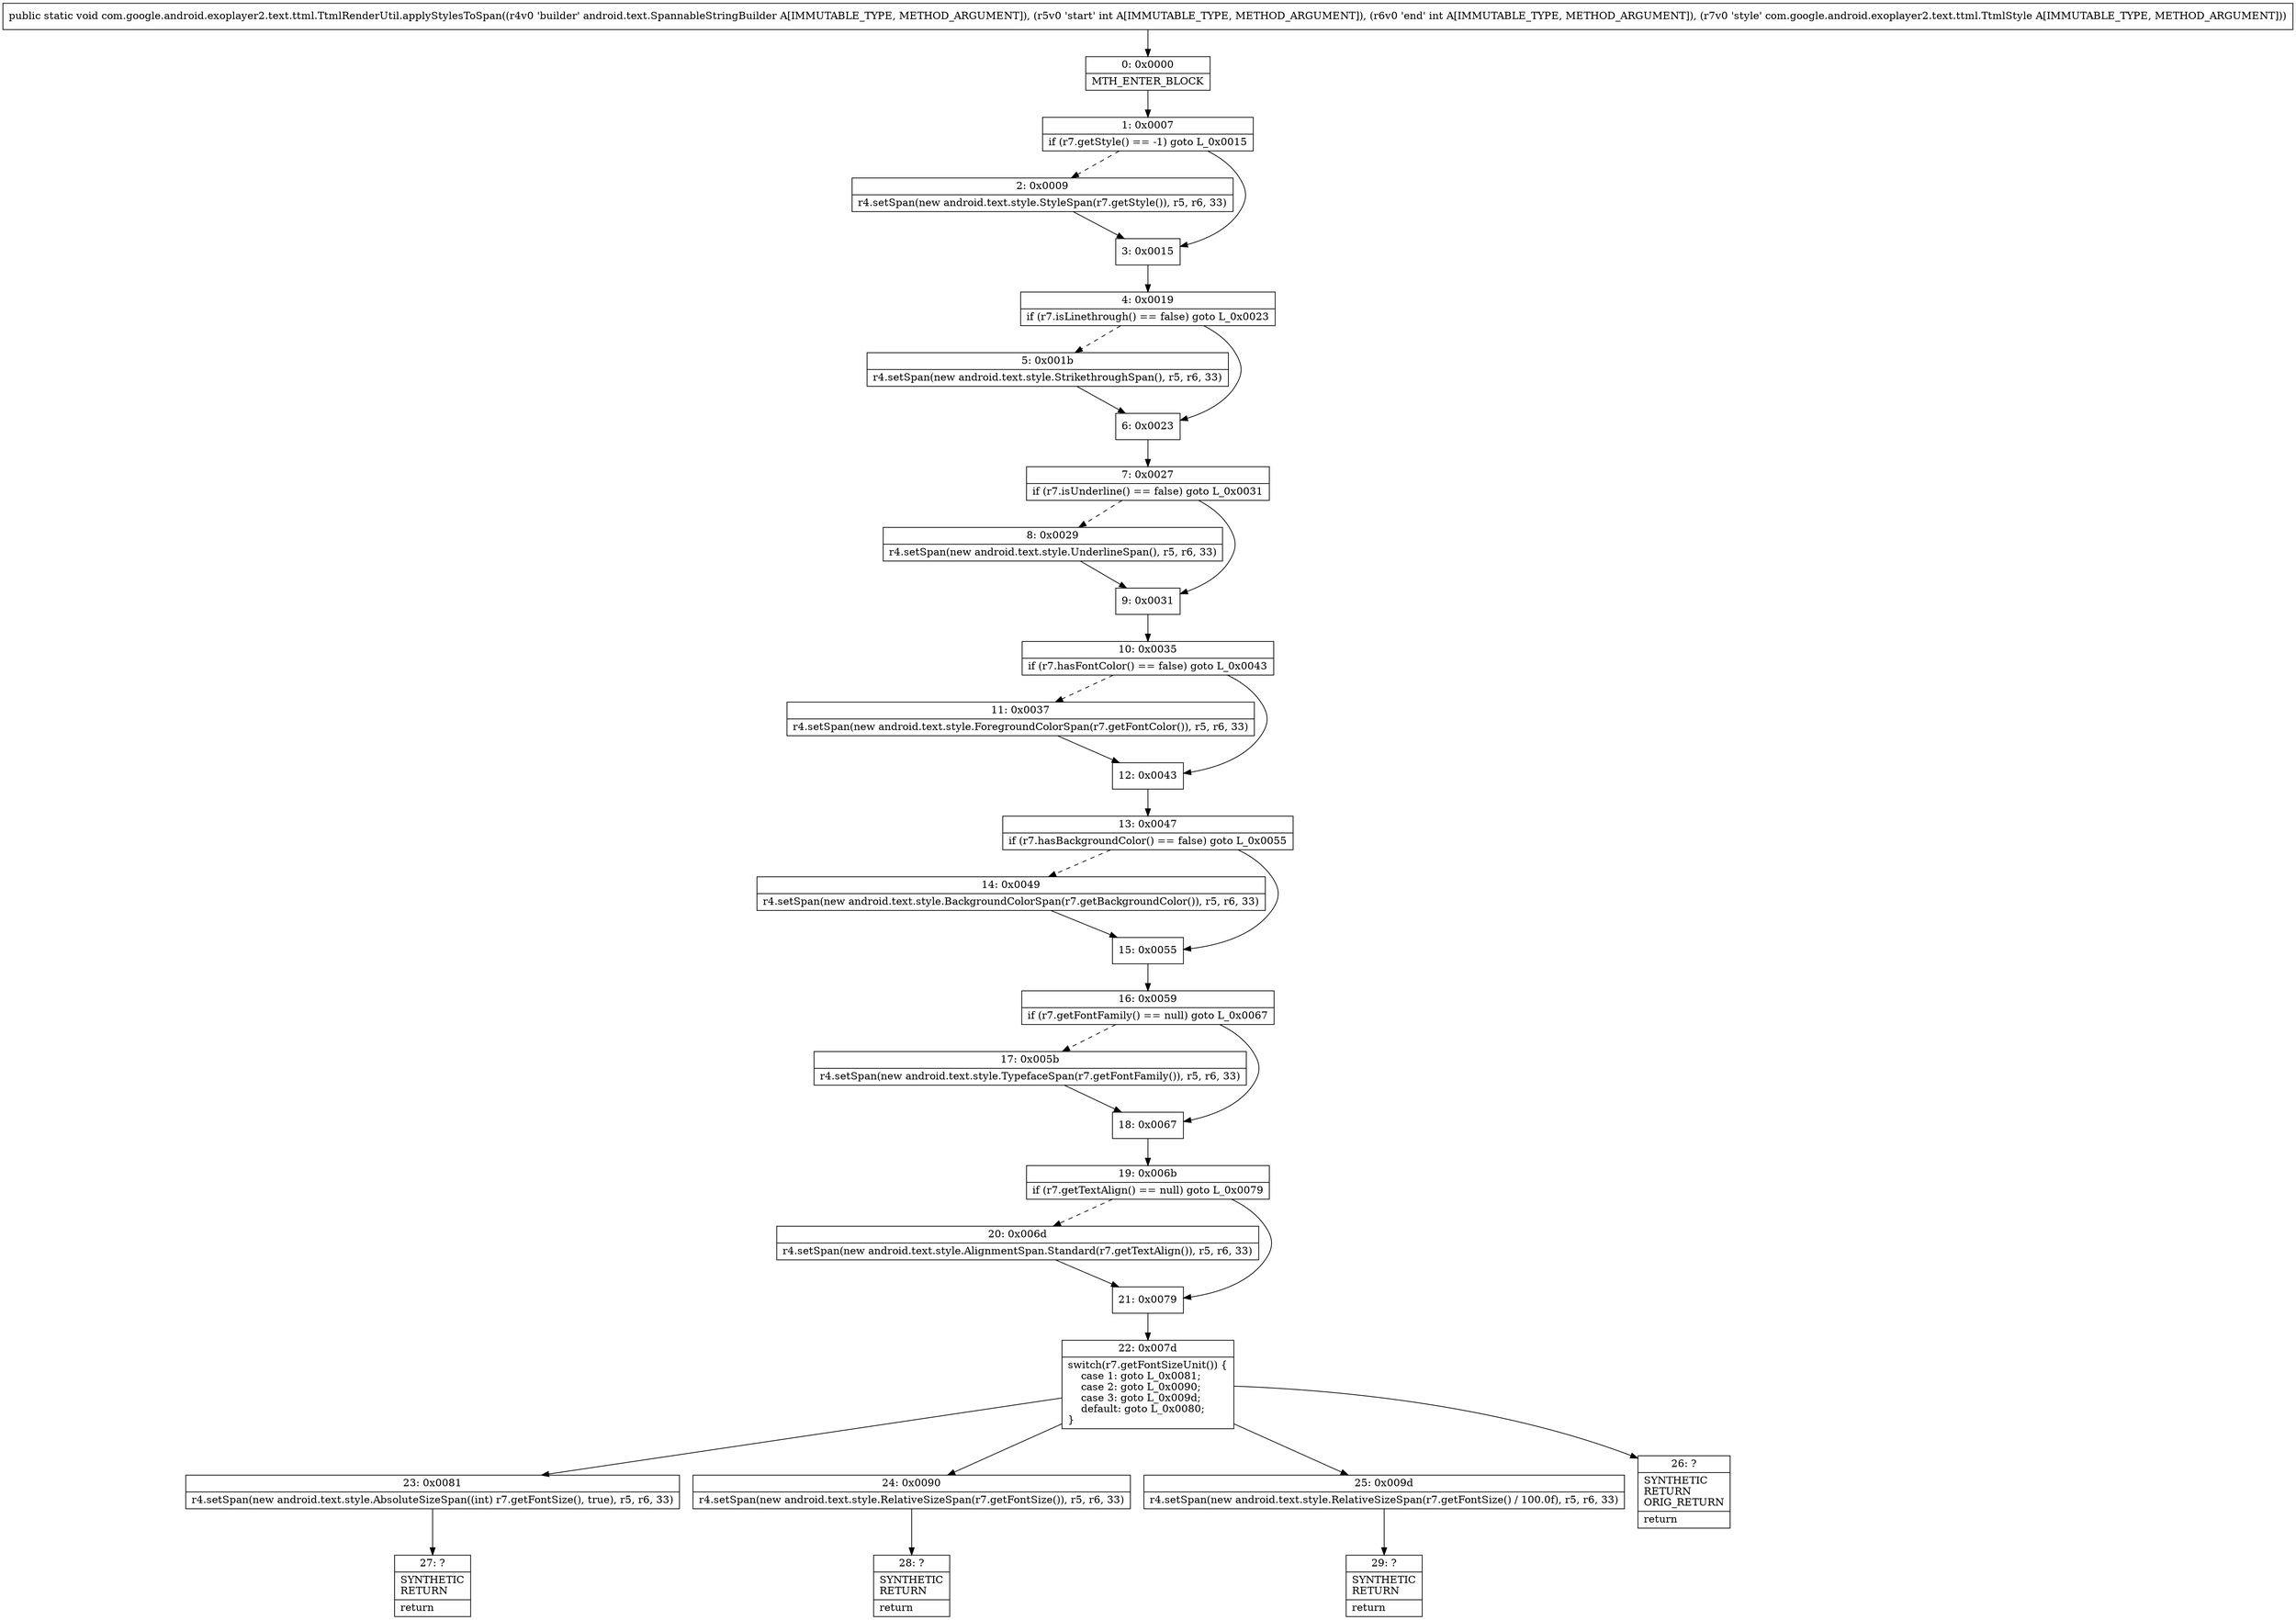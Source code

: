 digraph "CFG forcom.google.android.exoplayer2.text.ttml.TtmlRenderUtil.applyStylesToSpan(Landroid\/text\/SpannableStringBuilder;IILcom\/google\/android\/exoplayer2\/text\/ttml\/TtmlStyle;)V" {
Node_0 [shape=record,label="{0\:\ 0x0000|MTH_ENTER_BLOCK\l}"];
Node_1 [shape=record,label="{1\:\ 0x0007|if (r7.getStyle() == \-1) goto L_0x0015\l}"];
Node_2 [shape=record,label="{2\:\ 0x0009|r4.setSpan(new android.text.style.StyleSpan(r7.getStyle()), r5, r6, 33)\l}"];
Node_3 [shape=record,label="{3\:\ 0x0015}"];
Node_4 [shape=record,label="{4\:\ 0x0019|if (r7.isLinethrough() == false) goto L_0x0023\l}"];
Node_5 [shape=record,label="{5\:\ 0x001b|r4.setSpan(new android.text.style.StrikethroughSpan(), r5, r6, 33)\l}"];
Node_6 [shape=record,label="{6\:\ 0x0023}"];
Node_7 [shape=record,label="{7\:\ 0x0027|if (r7.isUnderline() == false) goto L_0x0031\l}"];
Node_8 [shape=record,label="{8\:\ 0x0029|r4.setSpan(new android.text.style.UnderlineSpan(), r5, r6, 33)\l}"];
Node_9 [shape=record,label="{9\:\ 0x0031}"];
Node_10 [shape=record,label="{10\:\ 0x0035|if (r7.hasFontColor() == false) goto L_0x0043\l}"];
Node_11 [shape=record,label="{11\:\ 0x0037|r4.setSpan(new android.text.style.ForegroundColorSpan(r7.getFontColor()), r5, r6, 33)\l}"];
Node_12 [shape=record,label="{12\:\ 0x0043}"];
Node_13 [shape=record,label="{13\:\ 0x0047|if (r7.hasBackgroundColor() == false) goto L_0x0055\l}"];
Node_14 [shape=record,label="{14\:\ 0x0049|r4.setSpan(new android.text.style.BackgroundColorSpan(r7.getBackgroundColor()), r5, r6, 33)\l}"];
Node_15 [shape=record,label="{15\:\ 0x0055}"];
Node_16 [shape=record,label="{16\:\ 0x0059|if (r7.getFontFamily() == null) goto L_0x0067\l}"];
Node_17 [shape=record,label="{17\:\ 0x005b|r4.setSpan(new android.text.style.TypefaceSpan(r7.getFontFamily()), r5, r6, 33)\l}"];
Node_18 [shape=record,label="{18\:\ 0x0067}"];
Node_19 [shape=record,label="{19\:\ 0x006b|if (r7.getTextAlign() == null) goto L_0x0079\l}"];
Node_20 [shape=record,label="{20\:\ 0x006d|r4.setSpan(new android.text.style.AlignmentSpan.Standard(r7.getTextAlign()), r5, r6, 33)\l}"];
Node_21 [shape=record,label="{21\:\ 0x0079}"];
Node_22 [shape=record,label="{22\:\ 0x007d|switch(r7.getFontSizeUnit()) \{\l    case 1: goto L_0x0081;\l    case 2: goto L_0x0090;\l    case 3: goto L_0x009d;\l    default: goto L_0x0080;\l\}\l}"];
Node_23 [shape=record,label="{23\:\ 0x0081|r4.setSpan(new android.text.style.AbsoluteSizeSpan((int) r7.getFontSize(), true), r5, r6, 33)\l}"];
Node_24 [shape=record,label="{24\:\ 0x0090|r4.setSpan(new android.text.style.RelativeSizeSpan(r7.getFontSize()), r5, r6, 33)\l}"];
Node_25 [shape=record,label="{25\:\ 0x009d|r4.setSpan(new android.text.style.RelativeSizeSpan(r7.getFontSize() \/ 100.0f), r5, r6, 33)\l}"];
Node_26 [shape=record,label="{26\:\ ?|SYNTHETIC\lRETURN\lORIG_RETURN\l|return\l}"];
Node_27 [shape=record,label="{27\:\ ?|SYNTHETIC\lRETURN\l|return\l}"];
Node_28 [shape=record,label="{28\:\ ?|SYNTHETIC\lRETURN\l|return\l}"];
Node_29 [shape=record,label="{29\:\ ?|SYNTHETIC\lRETURN\l|return\l}"];
MethodNode[shape=record,label="{public static void com.google.android.exoplayer2.text.ttml.TtmlRenderUtil.applyStylesToSpan((r4v0 'builder' android.text.SpannableStringBuilder A[IMMUTABLE_TYPE, METHOD_ARGUMENT]), (r5v0 'start' int A[IMMUTABLE_TYPE, METHOD_ARGUMENT]), (r6v0 'end' int A[IMMUTABLE_TYPE, METHOD_ARGUMENT]), (r7v0 'style' com.google.android.exoplayer2.text.ttml.TtmlStyle A[IMMUTABLE_TYPE, METHOD_ARGUMENT])) }"];
MethodNode -> Node_0;
Node_0 -> Node_1;
Node_1 -> Node_2[style=dashed];
Node_1 -> Node_3;
Node_2 -> Node_3;
Node_3 -> Node_4;
Node_4 -> Node_5[style=dashed];
Node_4 -> Node_6;
Node_5 -> Node_6;
Node_6 -> Node_7;
Node_7 -> Node_8[style=dashed];
Node_7 -> Node_9;
Node_8 -> Node_9;
Node_9 -> Node_10;
Node_10 -> Node_11[style=dashed];
Node_10 -> Node_12;
Node_11 -> Node_12;
Node_12 -> Node_13;
Node_13 -> Node_14[style=dashed];
Node_13 -> Node_15;
Node_14 -> Node_15;
Node_15 -> Node_16;
Node_16 -> Node_17[style=dashed];
Node_16 -> Node_18;
Node_17 -> Node_18;
Node_18 -> Node_19;
Node_19 -> Node_20[style=dashed];
Node_19 -> Node_21;
Node_20 -> Node_21;
Node_21 -> Node_22;
Node_22 -> Node_23;
Node_22 -> Node_24;
Node_22 -> Node_25;
Node_22 -> Node_26;
Node_23 -> Node_27;
Node_24 -> Node_28;
Node_25 -> Node_29;
}

